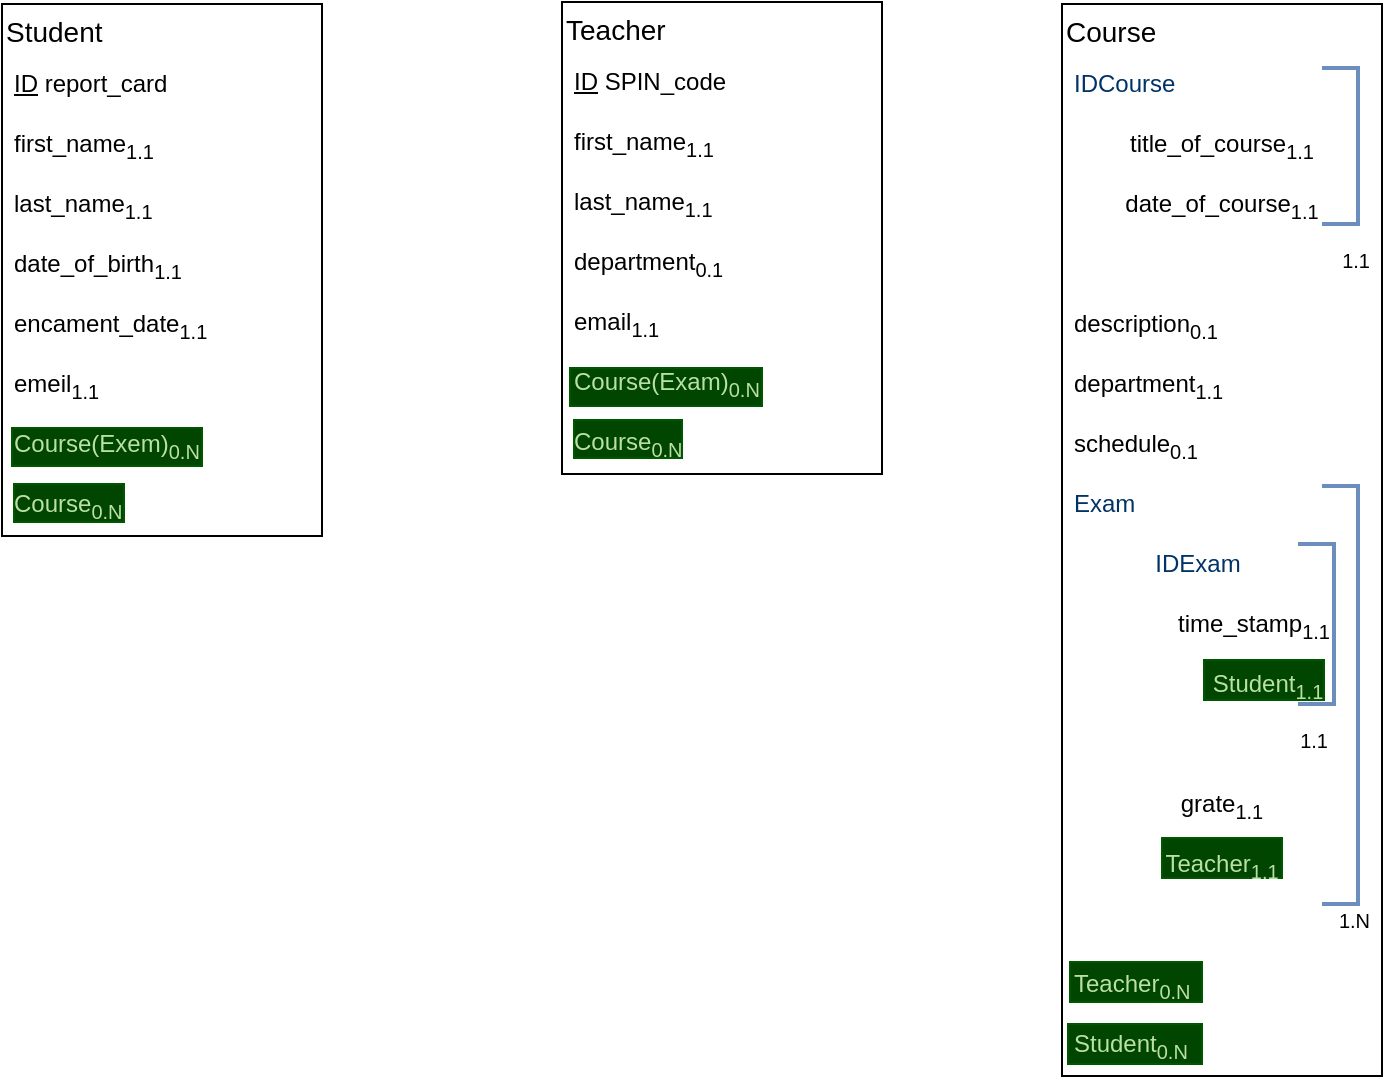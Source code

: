 <mxfile version="24.8.3">
  <diagram name="Страница — 1" id="UhZSzQbIkQQjVMvfsuCA">
    <mxGraphModel dx="812" dy="471" grid="1" gridSize="10" guides="1" tooltips="1" connect="1" arrows="1" fold="1" page="1" pageScale="1" pageWidth="827" pageHeight="1169" math="0" shadow="0">
      <root>
        <mxCell id="0" />
        <mxCell id="1" parent="0" />
        <mxCell id="nlwJmO0JcRZUQKLnh5BH-2" value="&amp;nbsp;" style="whiteSpace=wrap;html=1;align=center;fillColor=#004500;fontColor=#ffffff;strokeColor=#005700;" vertex="1" parent="1">
          <mxGeometry x="573" y="600" width="67" height="20" as="geometry" />
        </mxCell>
        <mxCell id="nlwJmO0JcRZUQKLnh5BH-1" value="&amp;nbsp;" style="whiteSpace=wrap;html=1;align=center;fillColor=#004500;fontColor=#ffffff;strokeColor=#005700;" vertex="1" parent="1">
          <mxGeometry x="574" y="569" width="66" height="20" as="geometry" />
        </mxCell>
        <mxCell id="JSCeEZEVTL30JGE4o3OL-43" value="&lt;div&gt;&lt;br&gt;&lt;/div&gt;&lt;div&gt;&lt;br&gt;&lt;/div&gt;" style="whiteSpace=wrap;html=1;align=center;fillColor=#004500;fontColor=#ffffff;strokeColor=#005700;" parent="1" vertex="1">
          <mxGeometry x="46" y="330" width="55" height="19" as="geometry" />
        </mxCell>
        <mxCell id="JSCeEZEVTL30JGE4o3OL-42" value="&lt;div&gt;&lt;br&gt;&lt;/div&gt;&lt;div&gt;&lt;br&gt;&lt;/div&gt;" style="whiteSpace=wrap;html=1;align=center;fillColor=#004500;fontColor=#ffffff;strokeColor=#005700;" parent="1" vertex="1">
          <mxGeometry x="45" y="302" width="95" height="19" as="geometry" />
        </mxCell>
        <mxCell id="JSCeEZEVTL30JGE4o3OL-41" value="&lt;div&gt;&lt;br&gt;&lt;/div&gt;&lt;div&gt;&lt;br&gt;&lt;/div&gt;" style="whiteSpace=wrap;html=1;align=center;fillColor=#004500;fontColor=#ffffff;strokeColor=#005700;" parent="1" vertex="1">
          <mxGeometry x="326" y="298" width="54" height="19" as="geometry" />
        </mxCell>
        <mxCell id="JSCeEZEVTL30JGE4o3OL-40" value="&lt;div&gt;&lt;br&gt;&lt;/div&gt;&lt;div&gt;&lt;br&gt;&lt;/div&gt;" style="whiteSpace=wrap;html=1;align=center;fillColor=#004500;fontColor=#ffffff;strokeColor=#005700;" parent="1" vertex="1">
          <mxGeometry x="324" y="272" width="96" height="19" as="geometry" />
        </mxCell>
        <mxCell id="JSCeEZEVTL30JGE4o3OL-38" value="&amp;nbsp;" style="whiteSpace=wrap;html=1;align=center;fillColor=#004500;fontColor=#ffffff;strokeColor=#005700;" parent="1" vertex="1">
          <mxGeometry x="620" y="507" width="60" height="20" as="geometry" />
        </mxCell>
        <mxCell id="JSCeEZEVTL30JGE4o3OL-37" value="&amp;nbsp;" style="whiteSpace=wrap;html=1;align=center;fillColor=#004500;strokeColor=#005700;fontColor=#ffffff;" parent="1" vertex="1">
          <mxGeometry x="641" y="418" width="60" height="20" as="geometry" />
        </mxCell>
        <mxCell id="JSCeEZEVTL30JGE4o3OL-1" value="Student" style="swimlane;fontStyle=0;childLayout=stackLayout;horizontal=1;startSize=26;horizontalStack=0;resizeParent=1;resizeParentMax=0;resizeLast=0;collapsible=1;marginBottom=0;align=left;fontSize=14;swimlaneLine=0;" parent="1" vertex="1">
          <mxGeometry x="40" y="90" width="160" height="266" as="geometry" />
        </mxCell>
        <mxCell id="JSCeEZEVTL30JGE4o3OL-2" value="&lt;div&gt;&lt;u&gt;ID&lt;/u&gt; report_card&lt;/div&gt;" style="text;strokeColor=none;fillColor=none;spacingLeft=4;spacingRight=4;overflow=hidden;rotatable=0;points=[[0,0.5],[1,0.5]];portConstraint=eastwest;fontSize=12;whiteSpace=wrap;html=1;" parent="JSCeEZEVTL30JGE4o3OL-1" vertex="1">
          <mxGeometry y="26" width="160" height="30" as="geometry" />
        </mxCell>
        <mxCell id="JSCeEZEVTL30JGE4o3OL-3" value="first_name&lt;sub&gt;1.1&lt;/sub&gt;" style="text;strokeColor=none;fillColor=none;spacingLeft=4;spacingRight=4;overflow=hidden;rotatable=0;points=[[0,0.5],[1,0.5]];portConstraint=eastwest;fontSize=12;whiteSpace=wrap;html=1;" parent="JSCeEZEVTL30JGE4o3OL-1" vertex="1">
          <mxGeometry y="56" width="160" height="30" as="geometry" />
        </mxCell>
        <mxCell id="JSCeEZEVTL30JGE4o3OL-4" value="last_name&lt;sub&gt;1.1&lt;/sub&gt;" style="text;strokeColor=none;fillColor=none;spacingLeft=4;spacingRight=4;overflow=hidden;rotatable=0;points=[[0,0.5],[1,0.5]];portConstraint=eastwest;fontSize=12;whiteSpace=wrap;html=1;" parent="JSCeEZEVTL30JGE4o3OL-1" vertex="1">
          <mxGeometry y="86" width="160" height="30" as="geometry" />
        </mxCell>
        <mxCell id="JSCeEZEVTL30JGE4o3OL-7" value="date_of_birth&lt;sub&gt;1.1&lt;/sub&gt;" style="text;strokeColor=none;fillColor=none;spacingLeft=4;spacingRight=4;overflow=hidden;rotatable=0;points=[[0,0.5],[1,0.5]];portConstraint=eastwest;fontSize=12;whiteSpace=wrap;html=1;" parent="JSCeEZEVTL30JGE4o3OL-1" vertex="1">
          <mxGeometry y="116" width="160" height="30" as="geometry" />
        </mxCell>
        <mxCell id="JSCeEZEVTL30JGE4o3OL-6" value="encament_date&lt;sub&gt;1.1&lt;/sub&gt;" style="text;strokeColor=none;fillColor=none;spacingLeft=4;spacingRight=4;overflow=hidden;rotatable=0;points=[[0,0.5],[1,0.5]];portConstraint=eastwest;fontSize=12;whiteSpace=wrap;html=1;" parent="JSCeEZEVTL30JGE4o3OL-1" vertex="1">
          <mxGeometry y="146" width="160" height="30" as="geometry" />
        </mxCell>
        <mxCell id="JSCeEZEVTL30JGE4o3OL-5" value="emeil&lt;sub&gt;1.1&lt;/sub&gt;" style="text;strokeColor=none;fillColor=none;spacingLeft=4;spacingRight=4;overflow=hidden;rotatable=0;points=[[0,0.5],[1,0.5]];portConstraint=eastwest;fontSize=12;whiteSpace=wrap;html=1;" parent="JSCeEZEVTL30JGE4o3OL-1" vertex="1">
          <mxGeometry y="176" width="160" height="30" as="geometry" />
        </mxCell>
        <mxCell id="JSCeEZEVTL30JGE4o3OL-10" value="Course(Exem)&lt;sub&gt;0.N&lt;/sub&gt;" style="text;strokeColor=none;fillColor=none;spacingLeft=4;spacingRight=4;overflow=hidden;rotatable=0;points=[[0,0.5],[1,0.5]];portConstraint=eastwest;fontSize=12;whiteSpace=wrap;html=1;fontColor=#B9E0A5;" parent="JSCeEZEVTL30JGE4o3OL-1" vertex="1">
          <mxGeometry y="206" width="160" height="30" as="geometry" />
        </mxCell>
        <mxCell id="JSCeEZEVTL30JGE4o3OL-9" value="Course&lt;sub&gt;0.N&lt;/sub&gt;" style="text;strokeColor=none;fillColor=none;spacingLeft=4;spacingRight=4;overflow=hidden;rotatable=0;points=[[0,0.5],[1,0.5]];portConstraint=eastwest;fontSize=12;whiteSpace=wrap;html=1;fontColor=#B9E0A5;" parent="JSCeEZEVTL30JGE4o3OL-1" vertex="1">
          <mxGeometry y="236" width="160" height="30" as="geometry" />
        </mxCell>
        <mxCell id="JSCeEZEVTL30JGE4o3OL-12" value="Teacher" style="swimlane;fontStyle=0;childLayout=stackLayout;horizontal=1;startSize=26;horizontalStack=0;resizeParent=1;resizeParentMax=0;resizeLast=0;collapsible=1;marginBottom=0;align=left;fontSize=14;swimlaneLine=0;" parent="1" vertex="1">
          <mxGeometry x="320" y="89" width="160" height="236" as="geometry" />
        </mxCell>
        <mxCell id="JSCeEZEVTL30JGE4o3OL-13" value="&lt;u&gt;ID&lt;/u&gt; SPIN_code" style="text;strokeColor=none;fillColor=none;spacingLeft=4;spacingRight=4;overflow=hidden;rotatable=0;points=[[0,0.5],[1,0.5]];portConstraint=eastwest;fontSize=12;whiteSpace=wrap;html=1;" parent="JSCeEZEVTL30JGE4o3OL-12" vertex="1">
          <mxGeometry y="26" width="160" height="30" as="geometry" />
        </mxCell>
        <mxCell id="JSCeEZEVTL30JGE4o3OL-20" value="first_name&lt;sub&gt;1.1&lt;/sub&gt;" style="text;strokeColor=none;fillColor=none;spacingLeft=4;spacingRight=4;overflow=hidden;rotatable=0;points=[[0,0.5],[1,0.5]];portConstraint=eastwest;fontSize=12;whiteSpace=wrap;html=1;" parent="JSCeEZEVTL30JGE4o3OL-12" vertex="1">
          <mxGeometry y="56" width="160" height="30" as="geometry" />
        </mxCell>
        <mxCell id="JSCeEZEVTL30JGE4o3OL-19" value="last_name&lt;sub&gt;1.1&lt;/sub&gt;" style="text;strokeColor=none;fillColor=none;spacingLeft=4;spacingRight=4;overflow=hidden;rotatable=0;points=[[0,0.5],[1,0.5]];portConstraint=eastwest;fontSize=12;whiteSpace=wrap;html=1;" parent="JSCeEZEVTL30JGE4o3OL-12" vertex="1">
          <mxGeometry y="86" width="160" height="30" as="geometry" />
        </mxCell>
        <mxCell id="JSCeEZEVTL30JGE4o3OL-18" value="department&lt;sub&gt;0.1&lt;/sub&gt;" style="text;strokeColor=none;fillColor=none;spacingLeft=4;spacingRight=4;overflow=hidden;rotatable=0;points=[[0,0.5],[1,0.5]];portConstraint=eastwest;fontSize=12;whiteSpace=wrap;html=1;" parent="JSCeEZEVTL30JGE4o3OL-12" vertex="1">
          <mxGeometry y="116" width="160" height="30" as="geometry" />
        </mxCell>
        <mxCell id="JSCeEZEVTL30JGE4o3OL-17" value="email&lt;sub&gt;1.1&lt;/sub&gt;" style="text;strokeColor=none;fillColor=none;spacingLeft=4;spacingRight=4;overflow=hidden;rotatable=0;points=[[0,0.5],[1,0.5]];portConstraint=eastwest;fontSize=12;whiteSpace=wrap;html=1;" parent="JSCeEZEVTL30JGE4o3OL-12" vertex="1">
          <mxGeometry y="146" width="160" height="30" as="geometry" />
        </mxCell>
        <mxCell id="JSCeEZEVTL30JGE4o3OL-16" value="&lt;div&gt;Course(Exam)&lt;sub&gt;0.N&lt;/sub&gt;&lt;/div&gt;" style="text;strokeColor=none;fillColor=none;spacingLeft=4;spacingRight=4;overflow=hidden;rotatable=0;points=[[0,0.5],[1,0.5]];portConstraint=eastwest;fontSize=12;whiteSpace=wrap;html=1;fontColor=#B9E0A5;" parent="JSCeEZEVTL30JGE4o3OL-12" vertex="1">
          <mxGeometry y="176" width="160" height="30" as="geometry" />
        </mxCell>
        <mxCell id="JSCeEZEVTL30JGE4o3OL-14" value="Course&lt;sub&gt;0.N&lt;/sub&gt;" style="text;strokeColor=none;fillColor=none;spacingLeft=4;spacingRight=4;overflow=hidden;rotatable=0;points=[[0,0.5],[1,0.5]];portConstraint=eastwest;fontSize=12;whiteSpace=wrap;html=1;fontColor=#B9E0A5;" parent="JSCeEZEVTL30JGE4o3OL-12" vertex="1">
          <mxGeometry y="206" width="160" height="30" as="geometry" />
        </mxCell>
        <mxCell id="JSCeEZEVTL30JGE4o3OL-21" value="Course" style="swimlane;fontStyle=0;childLayout=stackLayout;horizontal=1;startSize=26;horizontalStack=0;resizeParent=1;resizeParentMax=0;resizeLast=0;collapsible=1;marginBottom=0;align=left;fontSize=14;swimlaneLine=0;" parent="1" vertex="1">
          <mxGeometry x="570" y="90" width="160" height="536" as="geometry" />
        </mxCell>
        <mxCell id="JSCeEZEVTL30JGE4o3OL-22" value="&lt;font&gt;IDCourse&lt;/font&gt;" style="text;spacingLeft=4;spacingRight=4;overflow=hidden;rotatable=0;points=[[0,0.5],[1,0.5]];portConstraint=eastwest;fontSize=12;whiteSpace=wrap;html=1;fontColor=#003366;" parent="JSCeEZEVTL30JGE4o3OL-21" vertex="1">
          <mxGeometry y="26" width="160" height="30" as="geometry" />
        </mxCell>
        <mxCell id="JSCeEZEVTL30JGE4o3OL-23" value="&lt;div align=&quot;center&quot;&gt;title_of_course&lt;sub&gt;1.1&lt;/sub&gt;&lt;/div&gt;" style="text;strokeColor=none;fillColor=none;spacingLeft=4;spacingRight=4;overflow=hidden;rotatable=0;points=[[0,0.5],[1,0.5]];portConstraint=eastwest;fontSize=12;whiteSpace=wrap;html=1;align=center;verticalAlign=middle;" parent="JSCeEZEVTL30JGE4o3OL-21" vertex="1">
          <mxGeometry y="56" width="160" height="30" as="geometry" />
        </mxCell>
        <mxCell id="JSCeEZEVTL30JGE4o3OL-24" value="&lt;div align=&quot;center&quot;&gt;date_of_course&lt;sub&gt;1.1&lt;/sub&gt;&lt;/div&gt;" style="text;strokeColor=none;fillColor=none;spacingLeft=4;spacingRight=4;overflow=hidden;rotatable=0;points=[[0,0.5],[1,0.5]];portConstraint=eastwest;fontSize=12;whiteSpace=wrap;html=1;align=center;verticalAlign=middle;" parent="JSCeEZEVTL30JGE4o3OL-21" vertex="1">
          <mxGeometry y="86" width="160" height="30" as="geometry" />
        </mxCell>
        <mxCell id="JSCeEZEVTL30JGE4o3OL-28" value="&lt;div align=&quot;right&quot;&gt;&lt;sup&gt;1.1&lt;/sup&gt;&lt;/div&gt;" style="text;strokeColor=none;fillColor=none;spacingLeft=4;spacingRight=4;overflow=hidden;rotatable=0;points=[[0,0.5],[1,0.5]];portConstraint=eastwest;fontSize=12;whiteSpace=wrap;html=1;align=right;" parent="JSCeEZEVTL30JGE4o3OL-21" vertex="1">
          <mxGeometry y="116" width="160" height="30" as="geometry" />
        </mxCell>
        <mxCell id="JSCeEZEVTL30JGE4o3OL-27" value="&lt;div align=&quot;left&quot;&gt;description&lt;sub&gt;0.1&lt;/sub&gt;&lt;/div&gt;" style="text;strokeColor=none;fillColor=none;spacingLeft=4;spacingRight=4;overflow=hidden;rotatable=0;points=[[0,0.5],[1,0.5]];portConstraint=eastwest;fontSize=12;whiteSpace=wrap;html=1;align=left;verticalAlign=middle;" parent="JSCeEZEVTL30JGE4o3OL-21" vertex="1">
          <mxGeometry y="146" width="160" height="30" as="geometry" />
        </mxCell>
        <mxCell id="JSCeEZEVTL30JGE4o3OL-26" value="&lt;div align=&quot;left&quot;&gt;department&lt;sub&gt;1.1&lt;/sub&gt;&lt;/div&gt;" style="text;strokeColor=none;fillColor=none;spacingLeft=4;spacingRight=4;overflow=hidden;rotatable=0;points=[[0,0.5],[1,0.5]];portConstraint=eastwest;fontSize=12;whiteSpace=wrap;html=1;align=left;verticalAlign=middle;" parent="JSCeEZEVTL30JGE4o3OL-21" vertex="1">
          <mxGeometry y="176" width="160" height="30" as="geometry" />
        </mxCell>
        <mxCell id="JSCeEZEVTL30JGE4o3OL-30" value="schedule&lt;sub&gt;0.1&lt;/sub&gt;" style="text;strokeColor=none;fillColor=none;spacingLeft=4;spacingRight=4;overflow=hidden;rotatable=0;points=[[0,0.5],[1,0.5]];portConstraint=eastwest;fontSize=12;whiteSpace=wrap;html=1;align=left;verticalAlign=middle;" parent="JSCeEZEVTL30JGE4o3OL-21" vertex="1">
          <mxGeometry y="206" width="160" height="30" as="geometry" />
        </mxCell>
        <mxCell id="JSCeEZEVTL30JGE4o3OL-29" value="Exam" style="text;strokeColor=none;fillColor=none;spacingLeft=4;spacingRight=4;overflow=hidden;rotatable=0;points=[[0,0.5],[1,0.5]];portConstraint=eastwest;fontSize=12;whiteSpace=wrap;html=1;align=left;fontColor=#003366;" parent="JSCeEZEVTL30JGE4o3OL-21" vertex="1">
          <mxGeometry y="236" width="160" height="30" as="geometry" />
        </mxCell>
        <mxCell id="JSCeEZEVTL30JGE4o3OL-44" value="&lt;div align=&quot;center&quot;&gt;IDExam&lt;/div&gt;" style="text;strokeColor=none;fillColor=none;spacingLeft=4;spacingRight=28;overflow=hidden;rotatable=0;points=[[0,0.5],[1,0.5]];portConstraint=eastwest;fontSize=12;whiteSpace=wrap;html=1;align=center;fontColor=#003366;" parent="JSCeEZEVTL30JGE4o3OL-21" vertex="1">
          <mxGeometry y="266" width="160" height="30" as="geometry" />
        </mxCell>
        <mxCell id="JSCeEZEVTL30JGE4o3OL-35" value="time_stamp&lt;sub&gt;1.1&lt;/sub&gt;" style="text;strokeColor=none;fillColor=none;spacingLeft=36;spacingRight=4;overflow=hidden;rotatable=0;points=[[0,0.5],[1,0.5]];portConstraint=eastwest;fontSize=12;whiteSpace=wrap;html=1;align=center;verticalAlign=middle;" parent="JSCeEZEVTL30JGE4o3OL-21" vertex="1">
          <mxGeometry y="296" width="160" height="30" as="geometry" />
        </mxCell>
        <mxCell id="JSCeEZEVTL30JGE4o3OL-34" value="Student&lt;sub&gt;1.1&lt;/sub&gt;" style="text;strokeColor=none;fillColor=none;spacingLeft=50;spacingRight=4;overflow=hidden;rotatable=0;points=[[0,0.5],[1,0.5]];portConstraint=eastwest;fontSize=12;whiteSpace=wrap;html=1;align=center;rounded=0;verticalAlign=middle;fontColor=#B9E0A5;" parent="JSCeEZEVTL30JGE4o3OL-21" vertex="1">
          <mxGeometry y="326" width="160" height="30" as="geometry" />
        </mxCell>
        <mxCell id="ymJuWClxJ1Mpt1Zenrs8-1" value="&lt;div&gt;&lt;sup&gt;1.1&lt;/sup&gt;&lt;/div&gt;" style="text;strokeColor=none;fillColor=none;spacingLeft=4;spacingRight=25;overflow=hidden;rotatable=0;points=[[0,0.5],[1,0.5]];portConstraint=eastwest;fontSize=12;whiteSpace=wrap;html=1;align=right;verticalAlign=middle;" parent="JSCeEZEVTL30JGE4o3OL-21" vertex="1">
          <mxGeometry y="356" width="160" height="30" as="geometry" />
        </mxCell>
        <mxCell id="JSCeEZEVTL30JGE4o3OL-33" value="grate&lt;sub&gt;1.1&lt;/sub&gt;" style="text;strokeColor=none;fillColor=none;spacingLeft=4;spacingRight=4;overflow=hidden;rotatable=0;points=[[0,0.5],[1,0.5]];portConstraint=eastwest;fontSize=12;whiteSpace=wrap;html=1;align=center;verticalAlign=middle;" parent="JSCeEZEVTL30JGE4o3OL-21" vertex="1">
          <mxGeometry y="386" width="160" height="30" as="geometry" />
        </mxCell>
        <mxCell id="JSCeEZEVTL30JGE4o3OL-32" value="Teacher&lt;sub&gt;1.1&lt;/sub&gt;" style="text;strokeColor=none;fillColor=none;spacingLeft=4;spacingRight=4;overflow=hidden;rotatable=0;points=[[0,0.5],[1,0.5]];portConstraint=eastwest;fontSize=12;whiteSpace=wrap;html=1;align=center;fontColor=#B9E0A5;" parent="JSCeEZEVTL30JGE4o3OL-21" vertex="1">
          <mxGeometry y="416" width="160" height="30" as="geometry" />
        </mxCell>
        <mxCell id="JSCeEZEVTL30JGE4o3OL-31" value="&lt;div align=&quot;right&quot;&gt;&lt;sup&gt;1.N&lt;/sup&gt;&lt;/div&gt;" style="text;strokeColor=none;fillColor=none;spacingLeft=4;spacingRight=4;overflow=hidden;rotatable=0;points=[[0,0.5],[1,0.5]];portConstraint=eastwest;fontSize=12;whiteSpace=wrap;html=1;align=right;" parent="JSCeEZEVTL30JGE4o3OL-21" vertex="1">
          <mxGeometry y="446" width="160" height="30" as="geometry" />
        </mxCell>
        <mxCell id="ymJuWClxJ1Mpt1Zenrs8-2" value="&lt;div align=&quot;left&quot;&gt;Teacher&lt;sub&gt;0.N&lt;/sub&gt;&lt;/div&gt;" style="text;strokeColor=none;fillColor=none;spacingLeft=4;spacingRight=4;overflow=hidden;rotatable=0;points=[[0,0.5],[1,0.5]];portConstraint=eastwest;fontSize=12;whiteSpace=wrap;html=1;align=left;fontColor=#B9E0A5;" parent="JSCeEZEVTL30JGE4o3OL-21" vertex="1">
          <mxGeometry y="476" width="160" height="30" as="geometry" />
        </mxCell>
        <mxCell id="ymJuWClxJ1Mpt1Zenrs8-3" value="&lt;div align=&quot;left&quot;&gt;Student&lt;sub&gt;0.N&lt;/sub&gt;&lt;/div&gt;" style="text;strokeColor=none;fillColor=none;spacingLeft=4;spacingRight=4;overflow=hidden;rotatable=0;points=[[0,0.5],[1,0.5]];portConstraint=eastwest;fontSize=12;whiteSpace=wrap;html=1;align=left;fontColor=#B9E0A5;" parent="JSCeEZEVTL30JGE4o3OL-21" vertex="1">
          <mxGeometry y="506" width="160" height="30" as="geometry" />
        </mxCell>
        <mxCell id="JSCeEZEVTL30JGE4o3OL-25" value="" style="strokeWidth=2;html=1;shape=mxgraph.flowchart.annotation_1;align=left;pointerEvents=1;flipH=1;fillColor=#dae8fc;strokeColor=#6c8ebf;" parent="1" vertex="1">
          <mxGeometry x="700" y="122" width="18" height="78" as="geometry" />
        </mxCell>
        <mxCell id="JSCeEZEVTL30JGE4o3OL-36" value="" style="strokeWidth=2;html=1;shape=mxgraph.flowchart.annotation_1;align=left;pointerEvents=1;flipH=1;fillColor=#dae8fc;strokeColor=#6c8ebf;" parent="1" vertex="1">
          <mxGeometry x="700" y="331" width="18" height="209" as="geometry" />
        </mxCell>
        <mxCell id="JSCeEZEVTL30JGE4o3OL-45" value="" style="strokeWidth=2;html=1;shape=mxgraph.flowchart.annotation_1;align=left;pointerEvents=1;flipH=1;fillColor=#dae8fc;strokeColor=#6c8ebf;" parent="1" vertex="1">
          <mxGeometry x="688" y="360" width="18" height="80" as="geometry" />
        </mxCell>
      </root>
    </mxGraphModel>
  </diagram>
</mxfile>
